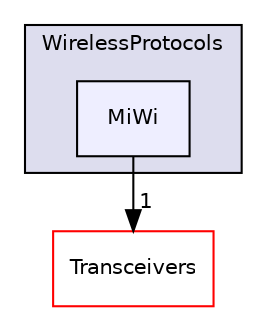 digraph "C:/Users/mainuser/Desktop/School/SeniorProject/EthKitTCP/Microchip/Include/WirelessProtocols/MiWi" {
  compound=true
  node [ fontsize="10", fontname="Helvetica"];
  edge [ labelfontsize="10", labelfontname="Helvetica"];
  subgraph clusterdir_75c5f262086518e7cd286a4f52bd1ebe {
    graph [ bgcolor="#ddddee", pencolor="black", label="WirelessProtocols" fontname="Helvetica", fontsize="10", URL="dir_75c5f262086518e7cd286a4f52bd1ebe.html"]
  dir_f9aa362ed6c58dc39f80b9e085a1f862 [shape=box, label="MiWi", style="filled", fillcolor="#eeeeff", pencolor="black", URL="dir_f9aa362ed6c58dc39f80b9e085a1f862.html"];
  }
  dir_7bc32c8f32005138760d646b49d165fb [shape=box label="Transceivers" fillcolor="white" style="filled" color="red" URL="dir_7bc32c8f32005138760d646b49d165fb.html"];
  dir_f9aa362ed6c58dc39f80b9e085a1f862->dir_7bc32c8f32005138760d646b49d165fb [headlabel="1", labeldistance=1.5 headhref="dir_000039_000034.html"];
}
